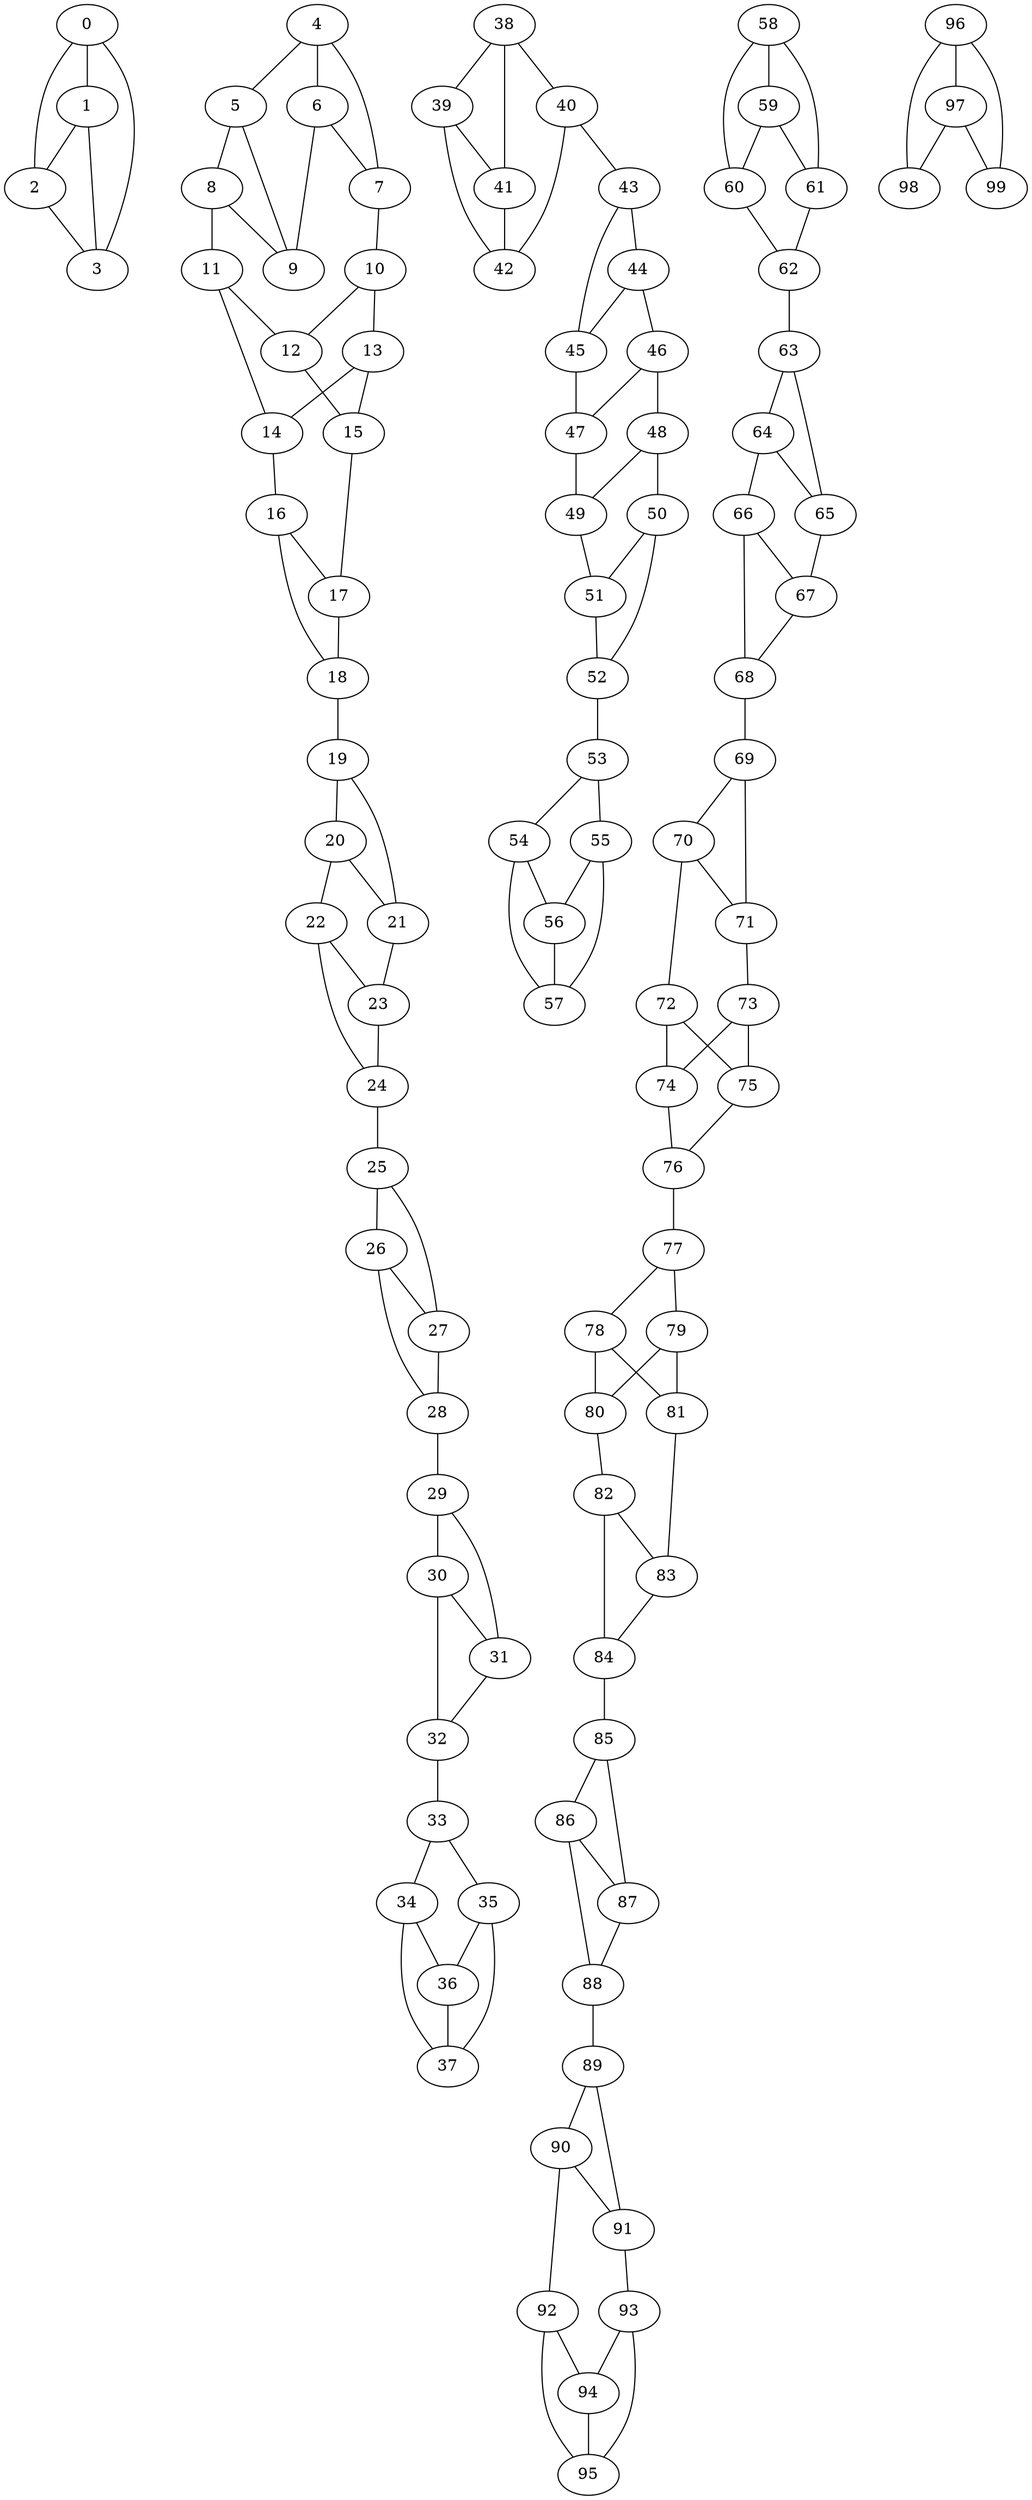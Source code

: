 graph G {
  "0";
  "1";
  "2";
  "3";
  "4";
  "5";
  "6";
  "7";
  "8";
  "9";
  "10";
  "11";
  "12";
  "13";
  "14";
  "15";
  "16";
  "17";
  "18";
  "19";
  "20";
  "21";
  "22";
  "23";
  "24";
  "25";
  "26";
  "27";
  "28";
  "29";
  "30";
  "31";
  "32";
  "33";
  "34";
  "35";
  "36";
  "37";
  "38";
  "39";
  "40";
  "41";
  "42";
  "43";
  "44";
  "45";
  "46";
  "47";
  "48";
  "49";
  "50";
  "51";
  "52";
  "53";
  "54";
  "55";
  "56";
  "57";
  "58";
  "59";
  "60";
  "61";
  "62";
  "63";
  "64";
  "65";
  "66";
  "67";
  "68";
  "69";
  "70";
  "71";
  "72";
  "73";
  "74";
  "75";
  "76";
  "77";
  "78";
  "79";
  "80";
  "81";
  "82";
  "83";
  "84";
  "85";
  "86";
  "87";
  "88";
  "89";
  "90";
  "91";
  "92";
  "93";
  "94";
  "95";
  "96";
  "97";
  "98";
  "99";
    "55" -- "57";
    "50" -- "52";
    "67" -- "68";
    "44" -- "45";
    "46" -- "48";
    "8" -- "9";
    "39" -- "42";
    "34" -- "37";
    "11" -- "14";
    "7" -- "10";
    "79" -- "81";
    "41" -- "42";
    "72" -- "75";
    "96" -- "97";
    "18" -- "19";
    "73" -- "74";
    "20" -- "22";
    "8" -- "11";
    "40" -- "43";
    "53" -- "55";
    "96" -- "99";
    "25" -- "27";
    "35" -- "37";
    "90" -- "92";
    "38" -- "39";
    "86" -- "88";
    "48" -- "49";
    "91" -- "93";
    "75" -- "76";
    "85" -- "86";
    "16" -- "17";
    "64" -- "66";
    "59" -- "61";
    "60" -- "62";
    "22" -- "23";
    "77" -- "78";
    "38" -- "41";
    "0" -- "2";
    "65" -- "67";
    "97" -- "99";
    "1" -- "3";
    "92" -- "94";
    "13" -- "14";
    "93" -- "95";
    "55" -- "56";
    "33" -- "35";
    "50" -- "51";
    "82" -- "83";
    "51" -- "52";
    "12" -- "15";
    "29" -- "31";
    "5" -- "9";
    "46" -- "47";
    "39" -- "41";
    "23" -- "24";
    "66" -- "68";
    "83" -- "84";
    "19" -- "20";
    "24" -- "25";
    "79" -- "80";
    "72" -- "74";
    "56" -- "57";
    "58" -- "60";
    "20" -- "21";
    "52" -- "53";
    "78" -- "81";
    "40" -- "42";
    "89" -- "90";
    "53" -- "54";
    "30" -- "31";
    "63" -- "65";
    "25" -- "26";
    "96" -- "98";
    "73" -- "75";
    "90" -- "91";
    "26" -- "27";
    "4" -- "6";
    "14" -- "16";
    "31" -- "32";
    "69" -- "71";
    "86" -- "87";
    "17" -- "18";
    "10" -- "12";
    "27" -- "28";
    "47" -- "49";
    "64" -- "65";
    "43" -- "45";
    "38" -- "40";
    "70" -- "72";
    "87" -- "88";
    "80" -- "82";
    "97" -- "98";
    "1" -- "2";
    "34" -- "36";
    "28" -- "29";
    "93" -- "94";
    "54" -- "57";
    "71" -- "73";
    "88" -- "89";
    "29" -- "30";
    "84" -- "85";
    "44" -- "46";
    "61" -- "62";
    "77" -- "79";
    "2" -- "3";
    "45" -- "47";
    "62" -- "63";
    "94" -- "95";
    "82" -- "84";
    "58" -- "59";
    "35" -- "36";
    "78" -- "80";
    "19" -- "21";
    "36" -- "37";
    "74" -- "76";
    "68" -- "69";
    "63" -- "64";
    "15" -- "17";
    "32" -- "33";
    "58" -- "61";
    "4" -- "5";
    "59" -- "60";
    "69" -- "70";
    "89" -- "91";
    "0" -- "1";
    "48" -- "50";
    "30" -- "32";
    "85" -- "87";
    "6" -- "7";
    "16" -- "18";
    "33" -- "34";
    "26" -- "28";
    "43" -- "44";
    "81" -- "83";
    "4" -- "7";
    "21" -- "23";
    "70" -- "71";
    "5" -- "8";
    "22" -- "24";
    "0" -- "3";
    "10" -- "13";
    "49" -- "51";
    "11" -- "12";
    "66" -- "67";
    "76" -- "77";
    "92" -- "95";
    "54" -- "56";
    "13" -- "15";
    "6" -- "9";
}
